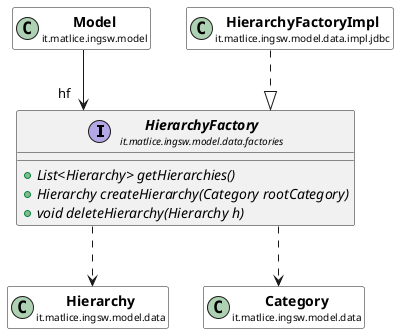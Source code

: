 @startuml

skinparam svgLinkTarget _parent
skinparam linetype ortho
set namespaceSeparator none
interface "<b><size:14>HierarchyFactory</b>\n<size:10>it.matlice.ingsw.model.data.factories" as it.matlice.ingsw.model.data.factories.HierarchyFactory  [[../../../../../../it/matlice/ingsw/model/data/factories/HierarchyFactory.html{it.matlice.ingsw.model.data.factories.HierarchyFactory}]] {
{abstract} +List<Hierarchy> getHierarchies()
{abstract} +Hierarchy createHierarchy(Category rootCategory)
{abstract} +void deleteHierarchy(Hierarchy h)
}


class "<b><size:14>Model</b>\n<size:10>it.matlice.ingsw.model" as it.matlice.ingsw.model.Model  [[../../../../../../it/matlice/ingsw/model/Model.html{it.matlice.ingsw.model.Model}]] #white {
}

hide it.matlice.ingsw.model.Model fields
hide it.matlice.ingsw.model.Model methods

it.matlice.ingsw.model.Model -->  "hf" it.matlice.ingsw.model.data.factories.HierarchyFactory


class "<b><size:14>Hierarchy</b>\n<size:10>it.matlice.ingsw.model.data" as it.matlice.ingsw.model.data.Hierarchy  [[../../../../../../it/matlice/ingsw/model/data/Hierarchy.html{it.matlice.ingsw.model.data.Hierarchy}]] #white {
}

hide it.matlice.ingsw.model.data.Hierarchy fields
hide it.matlice.ingsw.model.data.Hierarchy methods

it.matlice.ingsw.model.data.factories.HierarchyFactory ..> it.matlice.ingsw.model.data.Hierarchy

class "<b><size:14>Category</b>\n<size:10>it.matlice.ingsw.model.data" as it.matlice.ingsw.model.data.Category  [[../../../../../../it/matlice/ingsw/model/data/Category.html{it.matlice.ingsw.model.data.Category}]] #white {
}

hide it.matlice.ingsw.model.data.Category fields
hide it.matlice.ingsw.model.data.Category methods

it.matlice.ingsw.model.data.factories.HierarchyFactory ..> it.matlice.ingsw.model.data.Category

class "<b><size:14>HierarchyFactoryImpl</b>\n<size:10>it.matlice.ingsw.model.data.impl.jdbc" as it.matlice.ingsw.model.data.impl.jdbc.HierarchyFactoryImpl  [[../../../../../../it/matlice/ingsw/model/data/impl/jdbc/HierarchyFactoryImpl.html{it.matlice.ingsw.model.data.impl.jdbc.HierarchyFactoryImpl}]] #white {
}

hide it.matlice.ingsw.model.data.impl.jdbc.HierarchyFactoryImpl fields
hide it.matlice.ingsw.model.data.impl.jdbc.HierarchyFactoryImpl methods

it.matlice.ingsw.model.data.impl.jdbc.HierarchyFactoryImpl ..|> it.matlice.ingsw.model.data.factories.HierarchyFactory


@enduml
